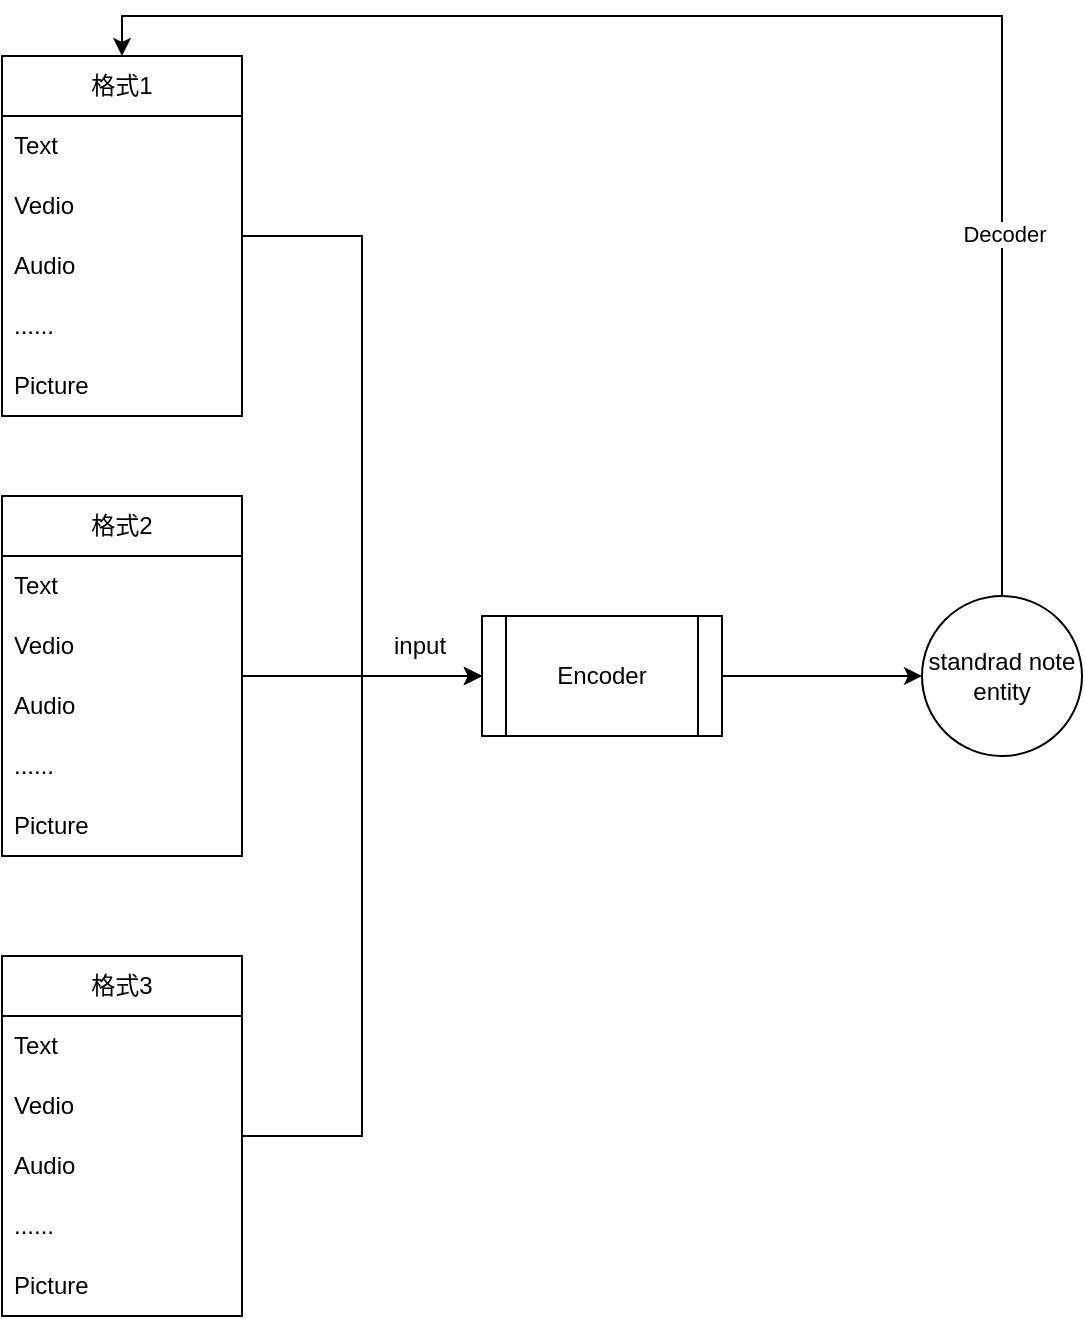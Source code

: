 <mxfile version="24.6.4" type="github">
  <diagram name="第 1 页" id="S4ihsKIyVEAL7XP1W-3s">
    <mxGraphModel dx="1434" dy="761" grid="1" gridSize="10" guides="1" tooltips="1" connect="1" arrows="1" fold="1" page="1" pageScale="1" pageWidth="827" pageHeight="1169" math="0" shadow="0">
      <root>
        <mxCell id="0" />
        <mxCell id="1" parent="0" />
        <mxCell id="q32hKm1E1EbaczBLbV2w-1" style="edgeStyle=orthogonalEdgeStyle;rounded=0;orthogonalLoop=1;jettySize=auto;html=1;entryX=0;entryY=0.5;entryDx=0;entryDy=0;" edge="1" parent="1" source="q32hKm1E1EbaczBLbV2w-2" target="q32hKm1E1EbaczBLbV2w-23">
          <mxGeometry relative="1" as="geometry" />
        </mxCell>
        <mxCell id="q32hKm1E1EbaczBLbV2w-2" value="格式1" style="swimlane;fontStyle=0;childLayout=stackLayout;horizontal=1;startSize=30;horizontalStack=0;resizeParent=1;resizeParentMax=0;resizeLast=0;collapsible=1;marginBottom=0;whiteSpace=wrap;html=1;resizeWidth=0;movable=1;resizable=1;rotatable=1;deletable=1;editable=1;locked=0;connectable=1;" vertex="1" parent="1">
          <mxGeometry x="50" y="190" width="120" height="180" as="geometry">
            <mxRectangle x="250" y="160" width="60" height="30" as="alternateBounds" />
          </mxGeometry>
        </mxCell>
        <mxCell id="q32hKm1E1EbaczBLbV2w-3" value="Text" style="text;strokeColor=none;fillColor=none;align=left;verticalAlign=middle;spacingLeft=4;spacingRight=4;overflow=hidden;points=[[0,0.5],[1,0.5]];portConstraint=eastwest;rotatable=0;whiteSpace=wrap;html=1;" vertex="1" parent="q32hKm1E1EbaczBLbV2w-2">
          <mxGeometry y="30" width="120" height="30" as="geometry" />
        </mxCell>
        <mxCell id="q32hKm1E1EbaczBLbV2w-4" value="Vedio" style="text;strokeColor=none;fillColor=none;align=left;verticalAlign=middle;spacingLeft=4;spacingRight=4;overflow=hidden;points=[[0,0.5],[1,0.5]];portConstraint=eastwest;rotatable=0;whiteSpace=wrap;html=1;" vertex="1" parent="q32hKm1E1EbaczBLbV2w-2">
          <mxGeometry y="60" width="120" height="30" as="geometry" />
        </mxCell>
        <mxCell id="q32hKm1E1EbaczBLbV2w-5" value="Audio" style="text;strokeColor=none;fillColor=none;align=left;verticalAlign=middle;spacingLeft=4;spacingRight=4;overflow=hidden;points=[[0,0.5],[1,0.5]];portConstraint=eastwest;rotatable=1;whiteSpace=wrap;html=1;movable=1;resizable=1;deletable=1;editable=1;locked=0;connectable=1;" vertex="1" parent="q32hKm1E1EbaczBLbV2w-2">
          <mxGeometry y="90" width="120" height="30" as="geometry" />
        </mxCell>
        <mxCell id="q32hKm1E1EbaczBLbV2w-6" value="......" style="text;strokeColor=none;fillColor=none;align=left;verticalAlign=middle;spacingLeft=4;spacingRight=4;overflow=hidden;points=[[0,0.5],[1,0.5]];portConstraint=eastwest;rotatable=1;whiteSpace=wrap;html=1;movable=1;resizable=1;deletable=1;editable=1;locked=0;connectable=1;" vertex="1" parent="q32hKm1E1EbaczBLbV2w-2">
          <mxGeometry y="120" width="120" height="30" as="geometry" />
        </mxCell>
        <mxCell id="q32hKm1E1EbaczBLbV2w-7" value="Picture" style="text;strokeColor=none;fillColor=none;align=left;verticalAlign=middle;spacingLeft=4;spacingRight=4;overflow=hidden;points=[[0,0.5],[1,0.5]];portConstraint=eastwest;rotatable=1;whiteSpace=wrap;html=1;movable=1;resizable=1;deletable=1;editable=1;locked=0;connectable=1;" vertex="1" parent="q32hKm1E1EbaczBLbV2w-2">
          <mxGeometry y="150" width="120" height="30" as="geometry" />
        </mxCell>
        <mxCell id="q32hKm1E1EbaczBLbV2w-8" style="edgeStyle=orthogonalEdgeStyle;rounded=0;orthogonalLoop=1;jettySize=auto;html=1;entryX=0;entryY=0.5;entryDx=0;entryDy=0;" edge="1" parent="1" source="q32hKm1E1EbaczBLbV2w-9" target="q32hKm1E1EbaczBLbV2w-23">
          <mxGeometry relative="1" as="geometry" />
        </mxCell>
        <mxCell id="q32hKm1E1EbaczBLbV2w-9" value="格式2" style="swimlane;fontStyle=0;childLayout=stackLayout;horizontal=1;startSize=30;horizontalStack=0;resizeParent=1;resizeParentMax=0;resizeLast=0;collapsible=1;marginBottom=0;whiteSpace=wrap;html=1;resizeWidth=0;movable=1;resizable=1;rotatable=1;deletable=1;editable=1;locked=0;connectable=1;" vertex="1" parent="1">
          <mxGeometry x="50" y="410" width="120" height="180" as="geometry">
            <mxRectangle x="250" y="160" width="60" height="30" as="alternateBounds" />
          </mxGeometry>
        </mxCell>
        <mxCell id="q32hKm1E1EbaczBLbV2w-10" value="Text" style="text;strokeColor=none;fillColor=none;align=left;verticalAlign=middle;spacingLeft=4;spacingRight=4;overflow=hidden;points=[[0,0.5],[1,0.5]];portConstraint=eastwest;rotatable=0;whiteSpace=wrap;html=1;" vertex="1" parent="q32hKm1E1EbaczBLbV2w-9">
          <mxGeometry y="30" width="120" height="30" as="geometry" />
        </mxCell>
        <mxCell id="q32hKm1E1EbaczBLbV2w-11" value="Vedio" style="text;strokeColor=none;fillColor=none;align=left;verticalAlign=middle;spacingLeft=4;spacingRight=4;overflow=hidden;points=[[0,0.5],[1,0.5]];portConstraint=eastwest;rotatable=0;whiteSpace=wrap;html=1;" vertex="1" parent="q32hKm1E1EbaczBLbV2w-9">
          <mxGeometry y="60" width="120" height="30" as="geometry" />
        </mxCell>
        <mxCell id="q32hKm1E1EbaczBLbV2w-12" value="Audio" style="text;strokeColor=none;fillColor=none;align=left;verticalAlign=middle;spacingLeft=4;spacingRight=4;overflow=hidden;points=[[0,0.5],[1,0.5]];portConstraint=eastwest;rotatable=1;whiteSpace=wrap;html=1;movable=1;resizable=1;deletable=1;editable=1;locked=0;connectable=1;" vertex="1" parent="q32hKm1E1EbaczBLbV2w-9">
          <mxGeometry y="90" width="120" height="30" as="geometry" />
        </mxCell>
        <mxCell id="q32hKm1E1EbaczBLbV2w-13" value="......" style="text;strokeColor=none;fillColor=none;align=left;verticalAlign=middle;spacingLeft=4;spacingRight=4;overflow=hidden;points=[[0,0.5],[1,0.5]];portConstraint=eastwest;rotatable=1;whiteSpace=wrap;html=1;movable=1;resizable=1;deletable=1;editable=1;locked=0;connectable=1;" vertex="1" parent="q32hKm1E1EbaczBLbV2w-9">
          <mxGeometry y="120" width="120" height="30" as="geometry" />
        </mxCell>
        <mxCell id="q32hKm1E1EbaczBLbV2w-14" value="Picture" style="text;strokeColor=none;fillColor=none;align=left;verticalAlign=middle;spacingLeft=4;spacingRight=4;overflow=hidden;points=[[0,0.5],[1,0.5]];portConstraint=eastwest;rotatable=1;whiteSpace=wrap;html=1;movable=1;resizable=1;deletable=1;editable=1;locked=0;connectable=1;" vertex="1" parent="q32hKm1E1EbaczBLbV2w-9">
          <mxGeometry y="150" width="120" height="30" as="geometry" />
        </mxCell>
        <mxCell id="q32hKm1E1EbaczBLbV2w-15" style="edgeStyle=orthogonalEdgeStyle;rounded=0;orthogonalLoop=1;jettySize=auto;html=1;entryX=0;entryY=0.5;entryDx=0;entryDy=0;" edge="1" parent="1" source="q32hKm1E1EbaczBLbV2w-16" target="q32hKm1E1EbaczBLbV2w-23">
          <mxGeometry relative="1" as="geometry" />
        </mxCell>
        <mxCell id="q32hKm1E1EbaczBLbV2w-16" value="格式3" style="swimlane;fontStyle=0;childLayout=stackLayout;horizontal=1;startSize=30;horizontalStack=0;resizeParent=1;resizeParentMax=0;resizeLast=0;collapsible=1;marginBottom=0;whiteSpace=wrap;html=1;resizeWidth=0;movable=1;resizable=1;rotatable=1;deletable=1;editable=1;locked=0;connectable=1;" vertex="1" parent="1">
          <mxGeometry x="50" y="640" width="120" height="180" as="geometry">
            <mxRectangle x="250" y="160" width="60" height="30" as="alternateBounds" />
          </mxGeometry>
        </mxCell>
        <mxCell id="q32hKm1E1EbaczBLbV2w-17" value="Text" style="text;strokeColor=none;fillColor=none;align=left;verticalAlign=middle;spacingLeft=4;spacingRight=4;overflow=hidden;points=[[0,0.5],[1,0.5]];portConstraint=eastwest;rotatable=0;whiteSpace=wrap;html=1;" vertex="1" parent="q32hKm1E1EbaczBLbV2w-16">
          <mxGeometry y="30" width="120" height="30" as="geometry" />
        </mxCell>
        <mxCell id="q32hKm1E1EbaczBLbV2w-18" value="Vedio" style="text;strokeColor=none;fillColor=none;align=left;verticalAlign=middle;spacingLeft=4;spacingRight=4;overflow=hidden;points=[[0,0.5],[1,0.5]];portConstraint=eastwest;rotatable=0;whiteSpace=wrap;html=1;" vertex="1" parent="q32hKm1E1EbaczBLbV2w-16">
          <mxGeometry y="60" width="120" height="30" as="geometry" />
        </mxCell>
        <mxCell id="q32hKm1E1EbaczBLbV2w-19" value="Audio" style="text;strokeColor=none;fillColor=none;align=left;verticalAlign=middle;spacingLeft=4;spacingRight=4;overflow=hidden;points=[[0,0.5],[1,0.5]];portConstraint=eastwest;rotatable=1;whiteSpace=wrap;html=1;movable=1;resizable=1;deletable=1;editable=1;locked=0;connectable=1;" vertex="1" parent="q32hKm1E1EbaczBLbV2w-16">
          <mxGeometry y="90" width="120" height="30" as="geometry" />
        </mxCell>
        <mxCell id="q32hKm1E1EbaczBLbV2w-20" value="......" style="text;strokeColor=none;fillColor=none;align=left;verticalAlign=middle;spacingLeft=4;spacingRight=4;overflow=hidden;points=[[0,0.5],[1,0.5]];portConstraint=eastwest;rotatable=1;whiteSpace=wrap;html=1;movable=1;resizable=1;deletable=1;editable=1;locked=0;connectable=1;" vertex="1" parent="q32hKm1E1EbaczBLbV2w-16">
          <mxGeometry y="120" width="120" height="30" as="geometry" />
        </mxCell>
        <mxCell id="q32hKm1E1EbaczBLbV2w-21" value="Picture" style="text;strokeColor=none;fillColor=none;align=left;verticalAlign=middle;spacingLeft=4;spacingRight=4;overflow=hidden;points=[[0,0.5],[1,0.5]];portConstraint=eastwest;rotatable=1;whiteSpace=wrap;html=1;movable=1;resizable=1;deletable=1;editable=1;locked=0;connectable=1;" vertex="1" parent="q32hKm1E1EbaczBLbV2w-16">
          <mxGeometry y="150" width="120" height="30" as="geometry" />
        </mxCell>
        <mxCell id="q32hKm1E1EbaczBLbV2w-22" value="" style="edgeStyle=orthogonalEdgeStyle;rounded=0;orthogonalLoop=1;jettySize=auto;html=1;" edge="1" parent="1" source="q32hKm1E1EbaczBLbV2w-23" target="q32hKm1E1EbaczBLbV2w-27">
          <mxGeometry relative="1" as="geometry" />
        </mxCell>
        <mxCell id="q32hKm1E1EbaczBLbV2w-23" value="Enc&lt;span style=&quot;background-color: initial;&quot;&gt;oder&lt;/span&gt;" style="shape=process;whiteSpace=wrap;html=1;backgroundOutline=1;" vertex="1" parent="1">
          <mxGeometry x="290" y="470" width="120" height="60" as="geometry" />
        </mxCell>
        <mxCell id="q32hKm1E1EbaczBLbV2w-24" value="input" style="text;strokeColor=none;fillColor=none;align=left;verticalAlign=middle;spacingLeft=4;spacingRight=4;overflow=hidden;points=[[0,0.5],[1,0.5]];portConstraint=eastwest;rotatable=1;whiteSpace=wrap;html=1;movable=1;resizable=1;deletable=1;editable=1;locked=0;connectable=1;" vertex="1" parent="1">
          <mxGeometry x="240" y="470" width="120" height="30" as="geometry" />
        </mxCell>
        <mxCell id="q32hKm1E1EbaczBLbV2w-25" style="edgeStyle=orthogonalEdgeStyle;rounded=0;orthogonalLoop=1;jettySize=auto;html=1;entryX=0.5;entryY=0;entryDx=0;entryDy=0;" edge="1" parent="1" source="q32hKm1E1EbaczBLbV2w-27" target="q32hKm1E1EbaczBLbV2w-2">
          <mxGeometry relative="1" as="geometry">
            <Array as="points">
              <mxPoint x="550" y="170" />
              <mxPoint x="110" y="170" />
            </Array>
          </mxGeometry>
        </mxCell>
        <mxCell id="q32hKm1E1EbaczBLbV2w-26" value="Decoder" style="edgeLabel;html=1;align=center;verticalAlign=middle;resizable=0;points=[];" vertex="1" connectable="0" parent="q32hKm1E1EbaczBLbV2w-25">
          <mxGeometry x="-0.517" y="-1" relative="1" as="geometry">
            <mxPoint as="offset" />
          </mxGeometry>
        </mxCell>
        <mxCell id="q32hKm1E1EbaczBLbV2w-27" value="standrad note entity" style="ellipse;whiteSpace=wrap;html=1;" vertex="1" parent="1">
          <mxGeometry x="510" y="460" width="80" height="80" as="geometry" />
        </mxCell>
      </root>
    </mxGraphModel>
  </diagram>
</mxfile>
